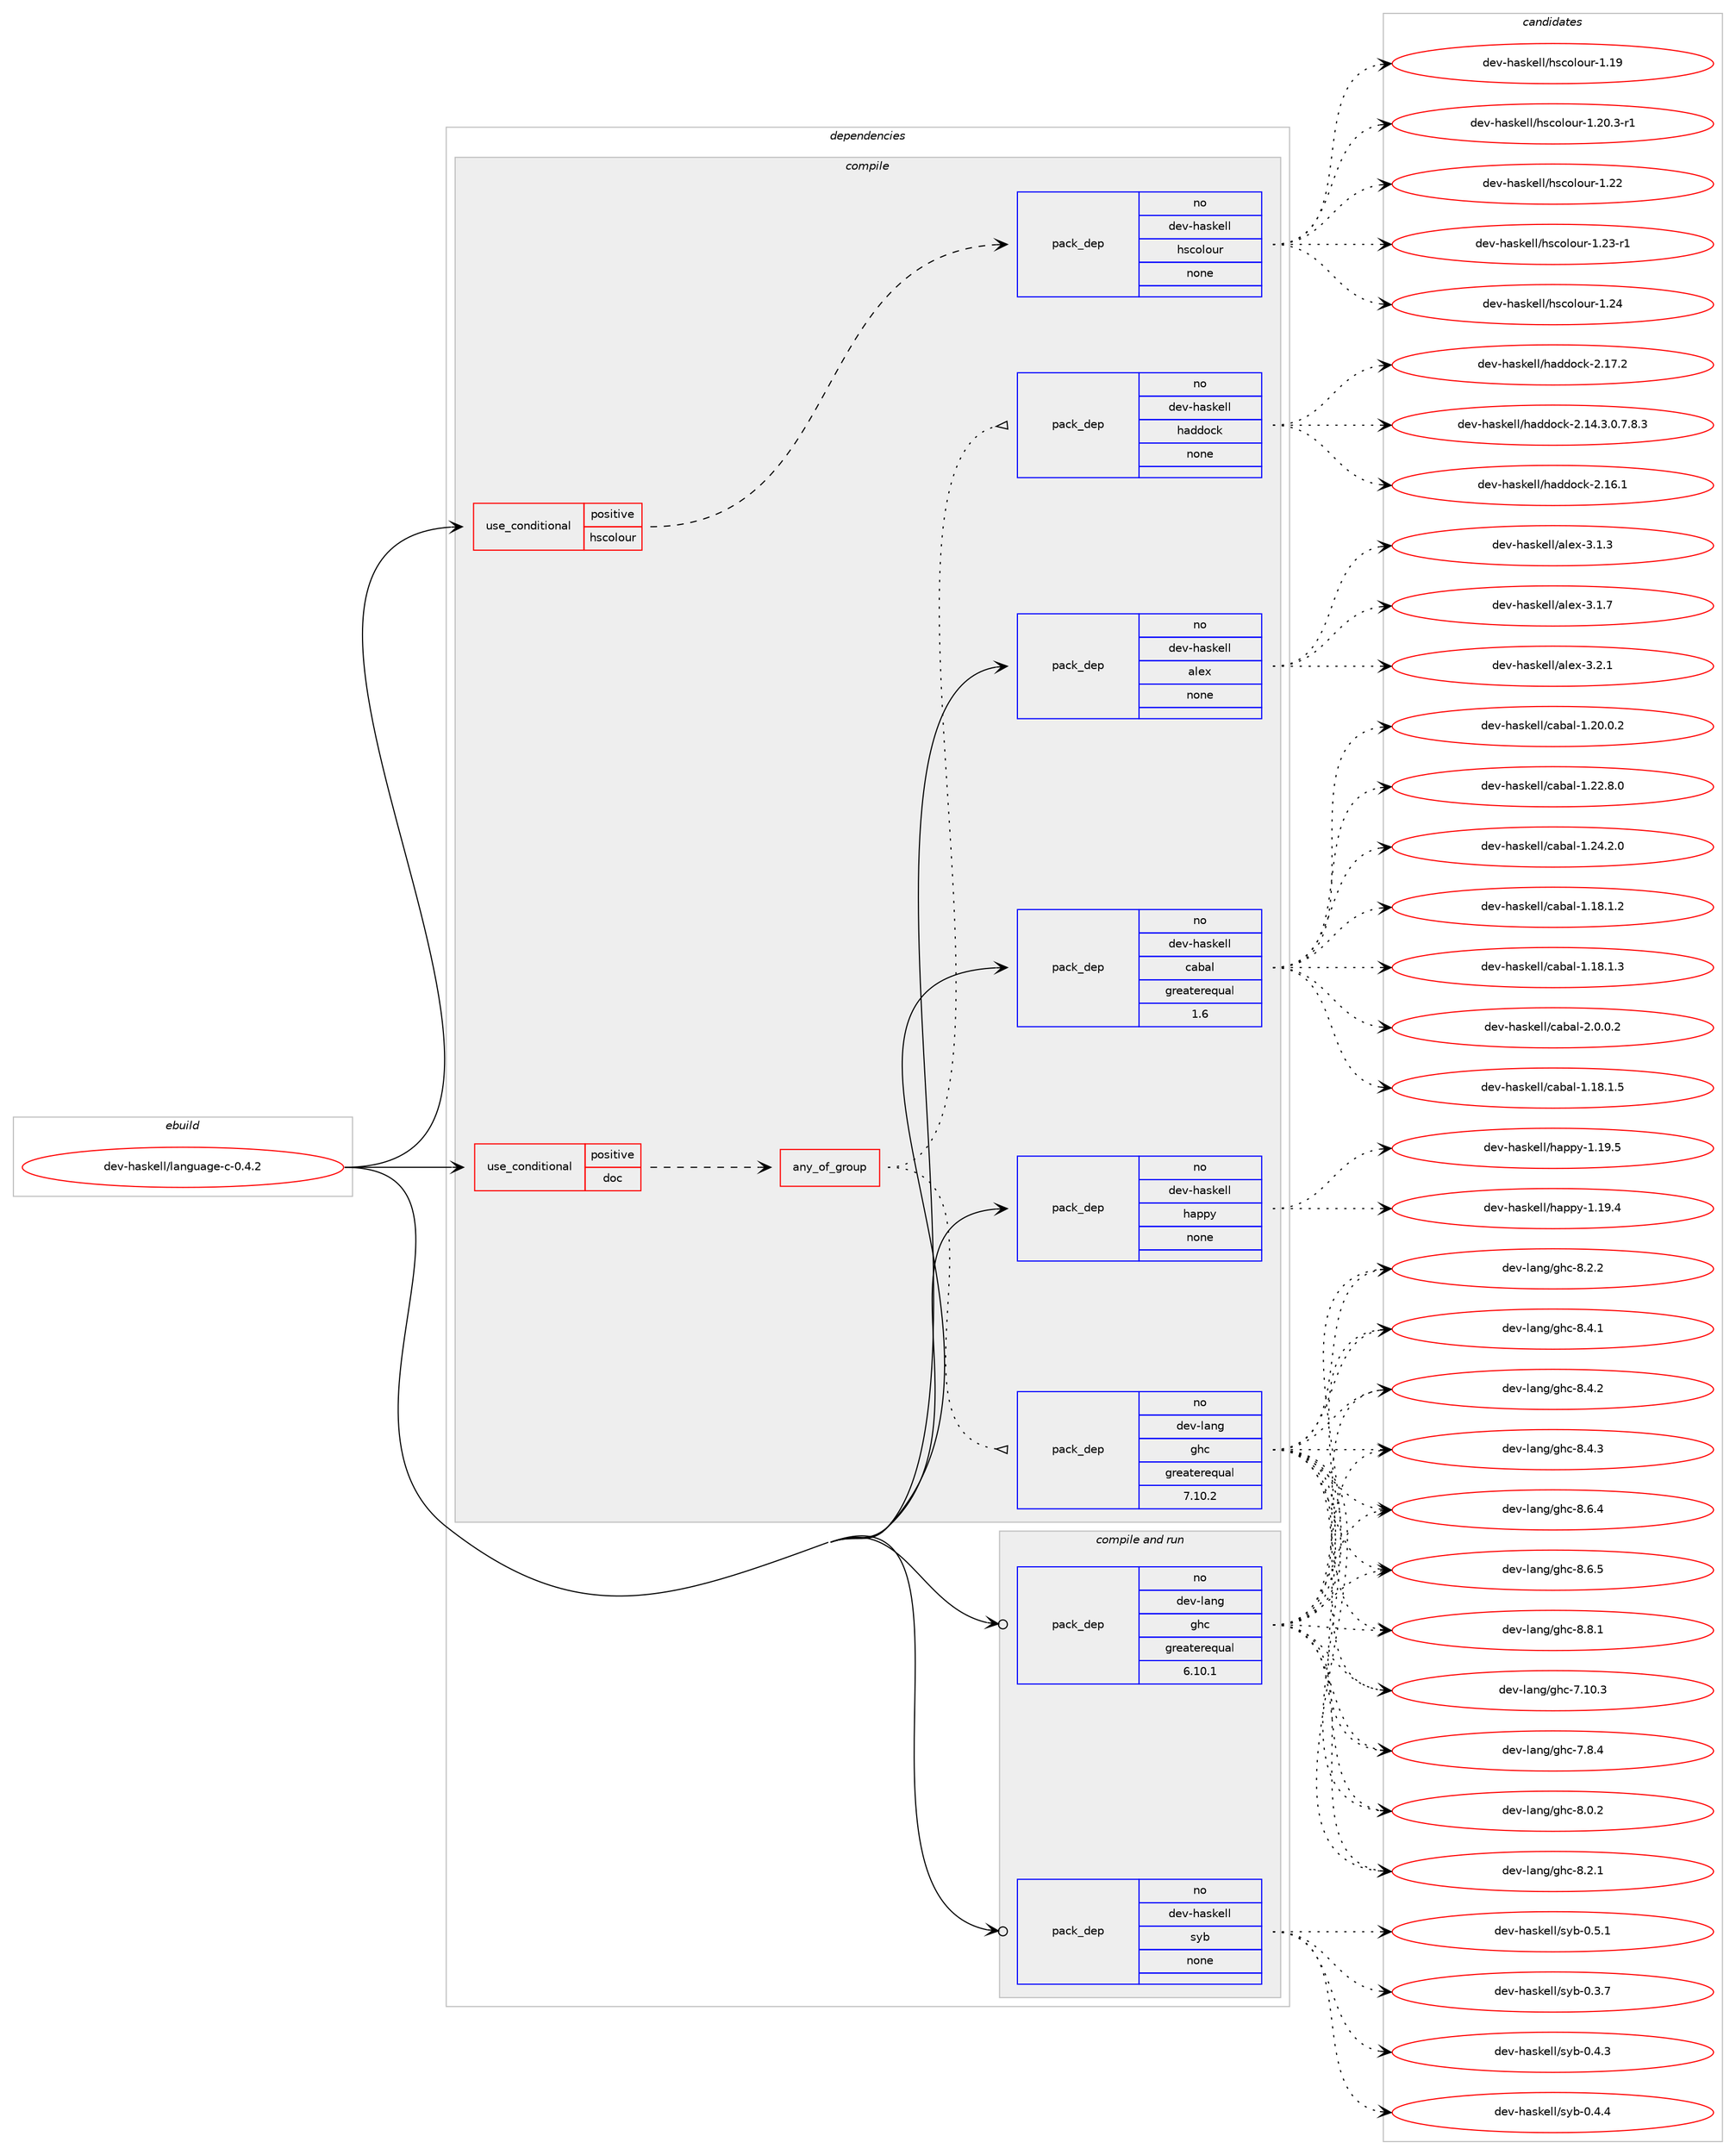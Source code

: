 digraph prolog {

# *************
# Graph options
# *************

newrank=true;
concentrate=true;
compound=true;
graph [rankdir=LR,fontname=Helvetica,fontsize=10,ranksep=1.5];#, ranksep=2.5, nodesep=0.2];
edge  [arrowhead=vee];
node  [fontname=Helvetica,fontsize=10];

# **********
# The ebuild
# **********

subgraph cluster_leftcol {
color=gray;
rank=same;
label=<<i>ebuild</i>>;
id [label="dev-haskell/language-c-0.4.2", color=red, width=4, href="../dev-haskell/language-c-0.4.2.svg"];
}

# ****************
# The dependencies
# ****************

subgraph cluster_midcol {
color=gray;
label=<<i>dependencies</i>>;
subgraph cluster_compile {
fillcolor="#eeeeee";
style=filled;
label=<<i>compile</i>>;
subgraph cond126470 {
dependency537379 [label=<<TABLE BORDER="0" CELLBORDER="1" CELLSPACING="0" CELLPADDING="4"><TR><TD ROWSPAN="3" CELLPADDING="10">use_conditional</TD></TR><TR><TD>positive</TD></TR><TR><TD>doc</TD></TR></TABLE>>, shape=none, color=red];
subgraph any10110 {
dependency537380 [label=<<TABLE BORDER="0" CELLBORDER="1" CELLSPACING="0" CELLPADDING="4"><TR><TD CELLPADDING="10">any_of_group</TD></TR></TABLE>>, shape=none, color=red];subgraph pack400442 {
dependency537381 [label=<<TABLE BORDER="0" CELLBORDER="1" CELLSPACING="0" CELLPADDING="4" WIDTH="220"><TR><TD ROWSPAN="6" CELLPADDING="30">pack_dep</TD></TR><TR><TD WIDTH="110">no</TD></TR><TR><TD>dev-haskell</TD></TR><TR><TD>haddock</TD></TR><TR><TD>none</TD></TR><TR><TD></TD></TR></TABLE>>, shape=none, color=blue];
}
dependency537380:e -> dependency537381:w [weight=20,style="dotted",arrowhead="oinv"];
subgraph pack400443 {
dependency537382 [label=<<TABLE BORDER="0" CELLBORDER="1" CELLSPACING="0" CELLPADDING="4" WIDTH="220"><TR><TD ROWSPAN="6" CELLPADDING="30">pack_dep</TD></TR><TR><TD WIDTH="110">no</TD></TR><TR><TD>dev-lang</TD></TR><TR><TD>ghc</TD></TR><TR><TD>greaterequal</TD></TR><TR><TD>7.10.2</TD></TR></TABLE>>, shape=none, color=blue];
}
dependency537380:e -> dependency537382:w [weight=20,style="dotted",arrowhead="oinv"];
}
dependency537379:e -> dependency537380:w [weight=20,style="dashed",arrowhead="vee"];
}
id:e -> dependency537379:w [weight=20,style="solid",arrowhead="vee"];
subgraph cond126471 {
dependency537383 [label=<<TABLE BORDER="0" CELLBORDER="1" CELLSPACING="0" CELLPADDING="4"><TR><TD ROWSPAN="3" CELLPADDING="10">use_conditional</TD></TR><TR><TD>positive</TD></TR><TR><TD>hscolour</TD></TR></TABLE>>, shape=none, color=red];
subgraph pack400444 {
dependency537384 [label=<<TABLE BORDER="0" CELLBORDER="1" CELLSPACING="0" CELLPADDING="4" WIDTH="220"><TR><TD ROWSPAN="6" CELLPADDING="30">pack_dep</TD></TR><TR><TD WIDTH="110">no</TD></TR><TR><TD>dev-haskell</TD></TR><TR><TD>hscolour</TD></TR><TR><TD>none</TD></TR><TR><TD></TD></TR></TABLE>>, shape=none, color=blue];
}
dependency537383:e -> dependency537384:w [weight=20,style="dashed",arrowhead="vee"];
}
id:e -> dependency537383:w [weight=20,style="solid",arrowhead="vee"];
subgraph pack400445 {
dependency537385 [label=<<TABLE BORDER="0" CELLBORDER="1" CELLSPACING="0" CELLPADDING="4" WIDTH="220"><TR><TD ROWSPAN="6" CELLPADDING="30">pack_dep</TD></TR><TR><TD WIDTH="110">no</TD></TR><TR><TD>dev-haskell</TD></TR><TR><TD>alex</TD></TR><TR><TD>none</TD></TR><TR><TD></TD></TR></TABLE>>, shape=none, color=blue];
}
id:e -> dependency537385:w [weight=20,style="solid",arrowhead="vee"];
subgraph pack400446 {
dependency537386 [label=<<TABLE BORDER="0" CELLBORDER="1" CELLSPACING="0" CELLPADDING="4" WIDTH="220"><TR><TD ROWSPAN="6" CELLPADDING="30">pack_dep</TD></TR><TR><TD WIDTH="110">no</TD></TR><TR><TD>dev-haskell</TD></TR><TR><TD>cabal</TD></TR><TR><TD>greaterequal</TD></TR><TR><TD>1.6</TD></TR></TABLE>>, shape=none, color=blue];
}
id:e -> dependency537386:w [weight=20,style="solid",arrowhead="vee"];
subgraph pack400447 {
dependency537387 [label=<<TABLE BORDER="0" CELLBORDER="1" CELLSPACING="0" CELLPADDING="4" WIDTH="220"><TR><TD ROWSPAN="6" CELLPADDING="30">pack_dep</TD></TR><TR><TD WIDTH="110">no</TD></TR><TR><TD>dev-haskell</TD></TR><TR><TD>happy</TD></TR><TR><TD>none</TD></TR><TR><TD></TD></TR></TABLE>>, shape=none, color=blue];
}
id:e -> dependency537387:w [weight=20,style="solid",arrowhead="vee"];
}
subgraph cluster_compileandrun {
fillcolor="#eeeeee";
style=filled;
label=<<i>compile and run</i>>;
subgraph pack400448 {
dependency537388 [label=<<TABLE BORDER="0" CELLBORDER="1" CELLSPACING="0" CELLPADDING="4" WIDTH="220"><TR><TD ROWSPAN="6" CELLPADDING="30">pack_dep</TD></TR><TR><TD WIDTH="110">no</TD></TR><TR><TD>dev-haskell</TD></TR><TR><TD>syb</TD></TR><TR><TD>none</TD></TR><TR><TD></TD></TR></TABLE>>, shape=none, color=blue];
}
id:e -> dependency537388:w [weight=20,style="solid",arrowhead="odotvee"];
subgraph pack400449 {
dependency537389 [label=<<TABLE BORDER="0" CELLBORDER="1" CELLSPACING="0" CELLPADDING="4" WIDTH="220"><TR><TD ROWSPAN="6" CELLPADDING="30">pack_dep</TD></TR><TR><TD WIDTH="110">no</TD></TR><TR><TD>dev-lang</TD></TR><TR><TD>ghc</TD></TR><TR><TD>greaterequal</TD></TR><TR><TD>6.10.1</TD></TR></TABLE>>, shape=none, color=blue];
}
id:e -> dependency537389:w [weight=20,style="solid",arrowhead="odotvee"];
}
subgraph cluster_run {
fillcolor="#eeeeee";
style=filled;
label=<<i>run</i>>;
}
}

# **************
# The candidates
# **************

subgraph cluster_choices {
rank=same;
color=gray;
label=<<i>candidates</i>>;

subgraph choice400442 {
color=black;
nodesep=1;
choice1001011184510497115107101108108471049710010011199107455046495246514648465546564651 [label="dev-haskell/haddock-2.14.3.0.7.8.3", color=red, width=4,href="../dev-haskell/haddock-2.14.3.0.7.8.3.svg"];
choice100101118451049711510710110810847104971001001119910745504649544649 [label="dev-haskell/haddock-2.16.1", color=red, width=4,href="../dev-haskell/haddock-2.16.1.svg"];
choice100101118451049711510710110810847104971001001119910745504649554650 [label="dev-haskell/haddock-2.17.2", color=red, width=4,href="../dev-haskell/haddock-2.17.2.svg"];
dependency537381:e -> choice1001011184510497115107101108108471049710010011199107455046495246514648465546564651:w [style=dotted,weight="100"];
dependency537381:e -> choice100101118451049711510710110810847104971001001119910745504649544649:w [style=dotted,weight="100"];
dependency537381:e -> choice100101118451049711510710110810847104971001001119910745504649554650:w [style=dotted,weight="100"];
}
subgraph choice400443 {
color=black;
nodesep=1;
choice1001011184510897110103471031049945554649484651 [label="dev-lang/ghc-7.10.3", color=red, width=4,href="../dev-lang/ghc-7.10.3.svg"];
choice10010111845108971101034710310499455546564652 [label="dev-lang/ghc-7.8.4", color=red, width=4,href="../dev-lang/ghc-7.8.4.svg"];
choice10010111845108971101034710310499455646484650 [label="dev-lang/ghc-8.0.2", color=red, width=4,href="../dev-lang/ghc-8.0.2.svg"];
choice10010111845108971101034710310499455646504649 [label="dev-lang/ghc-8.2.1", color=red, width=4,href="../dev-lang/ghc-8.2.1.svg"];
choice10010111845108971101034710310499455646504650 [label="dev-lang/ghc-8.2.2", color=red, width=4,href="../dev-lang/ghc-8.2.2.svg"];
choice10010111845108971101034710310499455646524649 [label="dev-lang/ghc-8.4.1", color=red, width=4,href="../dev-lang/ghc-8.4.1.svg"];
choice10010111845108971101034710310499455646524650 [label="dev-lang/ghc-8.4.2", color=red, width=4,href="../dev-lang/ghc-8.4.2.svg"];
choice10010111845108971101034710310499455646524651 [label="dev-lang/ghc-8.4.3", color=red, width=4,href="../dev-lang/ghc-8.4.3.svg"];
choice10010111845108971101034710310499455646544652 [label="dev-lang/ghc-8.6.4", color=red, width=4,href="../dev-lang/ghc-8.6.4.svg"];
choice10010111845108971101034710310499455646544653 [label="dev-lang/ghc-8.6.5", color=red, width=4,href="../dev-lang/ghc-8.6.5.svg"];
choice10010111845108971101034710310499455646564649 [label="dev-lang/ghc-8.8.1", color=red, width=4,href="../dev-lang/ghc-8.8.1.svg"];
dependency537382:e -> choice1001011184510897110103471031049945554649484651:w [style=dotted,weight="100"];
dependency537382:e -> choice10010111845108971101034710310499455546564652:w [style=dotted,weight="100"];
dependency537382:e -> choice10010111845108971101034710310499455646484650:w [style=dotted,weight="100"];
dependency537382:e -> choice10010111845108971101034710310499455646504649:w [style=dotted,weight="100"];
dependency537382:e -> choice10010111845108971101034710310499455646504650:w [style=dotted,weight="100"];
dependency537382:e -> choice10010111845108971101034710310499455646524649:w [style=dotted,weight="100"];
dependency537382:e -> choice10010111845108971101034710310499455646524650:w [style=dotted,weight="100"];
dependency537382:e -> choice10010111845108971101034710310499455646524651:w [style=dotted,weight="100"];
dependency537382:e -> choice10010111845108971101034710310499455646544652:w [style=dotted,weight="100"];
dependency537382:e -> choice10010111845108971101034710310499455646544653:w [style=dotted,weight="100"];
dependency537382:e -> choice10010111845108971101034710310499455646564649:w [style=dotted,weight="100"];
}
subgraph choice400444 {
color=black;
nodesep=1;
choice100101118451049711510710110810847104115991111081111171144549464957 [label="dev-haskell/hscolour-1.19", color=red, width=4,href="../dev-haskell/hscolour-1.19.svg"];
choice10010111845104971151071011081084710411599111108111117114454946504846514511449 [label="dev-haskell/hscolour-1.20.3-r1", color=red, width=4,href="../dev-haskell/hscolour-1.20.3-r1.svg"];
choice100101118451049711510710110810847104115991111081111171144549465050 [label="dev-haskell/hscolour-1.22", color=red, width=4,href="../dev-haskell/hscolour-1.22.svg"];
choice1001011184510497115107101108108471041159911110811111711445494650514511449 [label="dev-haskell/hscolour-1.23-r1", color=red, width=4,href="../dev-haskell/hscolour-1.23-r1.svg"];
choice100101118451049711510710110810847104115991111081111171144549465052 [label="dev-haskell/hscolour-1.24", color=red, width=4,href="../dev-haskell/hscolour-1.24.svg"];
dependency537384:e -> choice100101118451049711510710110810847104115991111081111171144549464957:w [style=dotted,weight="100"];
dependency537384:e -> choice10010111845104971151071011081084710411599111108111117114454946504846514511449:w [style=dotted,weight="100"];
dependency537384:e -> choice100101118451049711510710110810847104115991111081111171144549465050:w [style=dotted,weight="100"];
dependency537384:e -> choice1001011184510497115107101108108471041159911110811111711445494650514511449:w [style=dotted,weight="100"];
dependency537384:e -> choice100101118451049711510710110810847104115991111081111171144549465052:w [style=dotted,weight="100"];
}
subgraph choice400445 {
color=black;
nodesep=1;
choice10010111845104971151071011081084797108101120455146494651 [label="dev-haskell/alex-3.1.3", color=red, width=4,href="../dev-haskell/alex-3.1.3.svg"];
choice10010111845104971151071011081084797108101120455146494655 [label="dev-haskell/alex-3.1.7", color=red, width=4,href="../dev-haskell/alex-3.1.7.svg"];
choice10010111845104971151071011081084797108101120455146504649 [label="dev-haskell/alex-3.2.1", color=red, width=4,href="../dev-haskell/alex-3.2.1.svg"];
dependency537385:e -> choice10010111845104971151071011081084797108101120455146494651:w [style=dotted,weight="100"];
dependency537385:e -> choice10010111845104971151071011081084797108101120455146494655:w [style=dotted,weight="100"];
dependency537385:e -> choice10010111845104971151071011081084797108101120455146504649:w [style=dotted,weight="100"];
}
subgraph choice400446 {
color=black;
nodesep=1;
choice10010111845104971151071011081084799979897108454946495646494650 [label="dev-haskell/cabal-1.18.1.2", color=red, width=4,href="../dev-haskell/cabal-1.18.1.2.svg"];
choice10010111845104971151071011081084799979897108454946495646494651 [label="dev-haskell/cabal-1.18.1.3", color=red, width=4,href="../dev-haskell/cabal-1.18.1.3.svg"];
choice10010111845104971151071011081084799979897108454946495646494653 [label="dev-haskell/cabal-1.18.1.5", color=red, width=4,href="../dev-haskell/cabal-1.18.1.5.svg"];
choice10010111845104971151071011081084799979897108454946504846484650 [label="dev-haskell/cabal-1.20.0.2", color=red, width=4,href="../dev-haskell/cabal-1.20.0.2.svg"];
choice10010111845104971151071011081084799979897108454946505046564648 [label="dev-haskell/cabal-1.22.8.0", color=red, width=4,href="../dev-haskell/cabal-1.22.8.0.svg"];
choice10010111845104971151071011081084799979897108454946505246504648 [label="dev-haskell/cabal-1.24.2.0", color=red, width=4,href="../dev-haskell/cabal-1.24.2.0.svg"];
choice100101118451049711510710110810847999798971084550464846484650 [label="dev-haskell/cabal-2.0.0.2", color=red, width=4,href="../dev-haskell/cabal-2.0.0.2.svg"];
dependency537386:e -> choice10010111845104971151071011081084799979897108454946495646494650:w [style=dotted,weight="100"];
dependency537386:e -> choice10010111845104971151071011081084799979897108454946495646494651:w [style=dotted,weight="100"];
dependency537386:e -> choice10010111845104971151071011081084799979897108454946495646494653:w [style=dotted,weight="100"];
dependency537386:e -> choice10010111845104971151071011081084799979897108454946504846484650:w [style=dotted,weight="100"];
dependency537386:e -> choice10010111845104971151071011081084799979897108454946505046564648:w [style=dotted,weight="100"];
dependency537386:e -> choice10010111845104971151071011081084799979897108454946505246504648:w [style=dotted,weight="100"];
dependency537386:e -> choice100101118451049711510710110810847999798971084550464846484650:w [style=dotted,weight="100"];
}
subgraph choice400447 {
color=black;
nodesep=1;
choice1001011184510497115107101108108471049711211212145494649574652 [label="dev-haskell/happy-1.19.4", color=red, width=4,href="../dev-haskell/happy-1.19.4.svg"];
choice1001011184510497115107101108108471049711211212145494649574653 [label="dev-haskell/happy-1.19.5", color=red, width=4,href="../dev-haskell/happy-1.19.5.svg"];
dependency537387:e -> choice1001011184510497115107101108108471049711211212145494649574652:w [style=dotted,weight="100"];
dependency537387:e -> choice1001011184510497115107101108108471049711211212145494649574653:w [style=dotted,weight="100"];
}
subgraph choice400448 {
color=black;
nodesep=1;
choice10010111845104971151071011081084711512198454846514655 [label="dev-haskell/syb-0.3.7", color=red, width=4,href="../dev-haskell/syb-0.3.7.svg"];
choice10010111845104971151071011081084711512198454846524651 [label="dev-haskell/syb-0.4.3", color=red, width=4,href="../dev-haskell/syb-0.4.3.svg"];
choice10010111845104971151071011081084711512198454846524652 [label="dev-haskell/syb-0.4.4", color=red, width=4,href="../dev-haskell/syb-0.4.4.svg"];
choice10010111845104971151071011081084711512198454846534649 [label="dev-haskell/syb-0.5.1", color=red, width=4,href="../dev-haskell/syb-0.5.1.svg"];
dependency537388:e -> choice10010111845104971151071011081084711512198454846514655:w [style=dotted,weight="100"];
dependency537388:e -> choice10010111845104971151071011081084711512198454846524651:w [style=dotted,weight="100"];
dependency537388:e -> choice10010111845104971151071011081084711512198454846524652:w [style=dotted,weight="100"];
dependency537388:e -> choice10010111845104971151071011081084711512198454846534649:w [style=dotted,weight="100"];
}
subgraph choice400449 {
color=black;
nodesep=1;
choice1001011184510897110103471031049945554649484651 [label="dev-lang/ghc-7.10.3", color=red, width=4,href="../dev-lang/ghc-7.10.3.svg"];
choice10010111845108971101034710310499455546564652 [label="dev-lang/ghc-7.8.4", color=red, width=4,href="../dev-lang/ghc-7.8.4.svg"];
choice10010111845108971101034710310499455646484650 [label="dev-lang/ghc-8.0.2", color=red, width=4,href="../dev-lang/ghc-8.0.2.svg"];
choice10010111845108971101034710310499455646504649 [label="dev-lang/ghc-8.2.1", color=red, width=4,href="../dev-lang/ghc-8.2.1.svg"];
choice10010111845108971101034710310499455646504650 [label="dev-lang/ghc-8.2.2", color=red, width=4,href="../dev-lang/ghc-8.2.2.svg"];
choice10010111845108971101034710310499455646524649 [label="dev-lang/ghc-8.4.1", color=red, width=4,href="../dev-lang/ghc-8.4.1.svg"];
choice10010111845108971101034710310499455646524650 [label="dev-lang/ghc-8.4.2", color=red, width=4,href="../dev-lang/ghc-8.4.2.svg"];
choice10010111845108971101034710310499455646524651 [label="dev-lang/ghc-8.4.3", color=red, width=4,href="../dev-lang/ghc-8.4.3.svg"];
choice10010111845108971101034710310499455646544652 [label="dev-lang/ghc-8.6.4", color=red, width=4,href="../dev-lang/ghc-8.6.4.svg"];
choice10010111845108971101034710310499455646544653 [label="dev-lang/ghc-8.6.5", color=red, width=4,href="../dev-lang/ghc-8.6.5.svg"];
choice10010111845108971101034710310499455646564649 [label="dev-lang/ghc-8.8.1", color=red, width=4,href="../dev-lang/ghc-8.8.1.svg"];
dependency537389:e -> choice1001011184510897110103471031049945554649484651:w [style=dotted,weight="100"];
dependency537389:e -> choice10010111845108971101034710310499455546564652:w [style=dotted,weight="100"];
dependency537389:e -> choice10010111845108971101034710310499455646484650:w [style=dotted,weight="100"];
dependency537389:e -> choice10010111845108971101034710310499455646504649:w [style=dotted,weight="100"];
dependency537389:e -> choice10010111845108971101034710310499455646504650:w [style=dotted,weight="100"];
dependency537389:e -> choice10010111845108971101034710310499455646524649:w [style=dotted,weight="100"];
dependency537389:e -> choice10010111845108971101034710310499455646524650:w [style=dotted,weight="100"];
dependency537389:e -> choice10010111845108971101034710310499455646524651:w [style=dotted,weight="100"];
dependency537389:e -> choice10010111845108971101034710310499455646544652:w [style=dotted,weight="100"];
dependency537389:e -> choice10010111845108971101034710310499455646544653:w [style=dotted,weight="100"];
dependency537389:e -> choice10010111845108971101034710310499455646564649:w [style=dotted,weight="100"];
}
}

}
